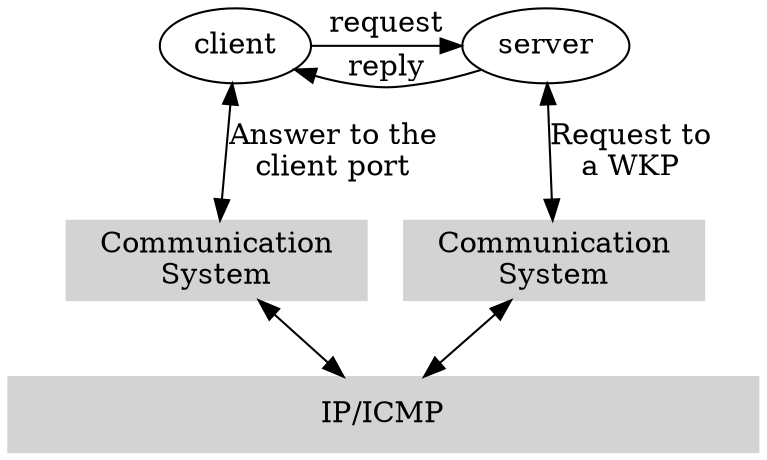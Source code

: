 digraph client_server_model {
	{rank = same; "client" ; "server" ;}
		node [style=filled,color=lightgrey];
		"client" -> cs1 [label="Answer to the\nclient port", dir="both"]

		cs1 [label="Communication\nSystem", shape=box, width=2]
		"client" -> "server" [label="request"]

		"server" -> cs2 [label="Request to\na WKP", dir="both"]
		cs2 [label="Communication\nSystem", shape=box, width=2]
		"server" -> "client" [label="reply"]
		
	cs1 -> "IP/ICMP" [dir="both"]
	cs2 -> "IP/ICMP" [dir="both"]

	"IP/ICMP" [shape=box, width="5"]
}

